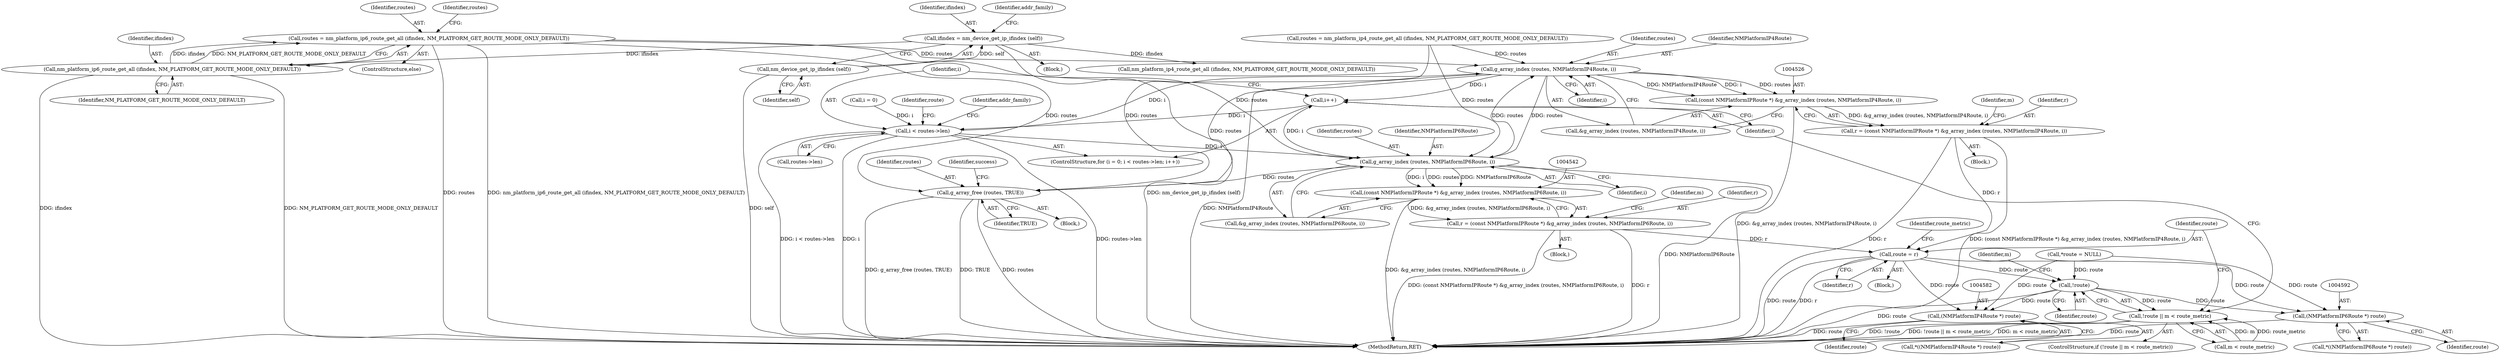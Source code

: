 digraph "0_NetworkManager_d5fc88e573fa58b93034b04d35a2454f5d28cad9@pointer" {
"1004487" [label="(Call,routes = nm_platform_ip6_route_get_all (ifindex, NM_PLATFORM_GET_ROUTE_MODE_ONLY_DEFAULT))"];
"1004489" [label="(Call,nm_platform_ip6_route_get_all (ifindex, NM_PLATFORM_GET_ROUTE_MODE_ONLY_DEFAULT))"];
"1004472" [label="(Call,ifindex = nm_device_get_ip_ifindex (self))"];
"1004474" [label="(Call,nm_device_get_ip_ifindex (self))"];
"1004528" [label="(Call,g_array_index (routes, NMPlatformIP4Route, i))"];
"1004515" [label="(Call,i++)"];
"1004510" [label="(Call,i < routes->len)"];
"1004544" [label="(Call,g_array_index (routes, NMPlatformIP6Route, i))"];
"1004541" [label="(Call,(const NMPlatformIPRoute *) &g_array_index (routes, NMPlatformIP6Route, i))"];
"1004539" [label="(Call,r = (const NMPlatformIPRoute *) &g_array_index (routes, NMPlatformIP6Route, i))"];
"1004562" [label="(Call,route = r)"];
"1004556" [label="(Call,!route)"];
"1004555" [label="(Call,!route || m < route_metric)"];
"1004581" [label="(Call,(NMPlatformIP4Route *) route)"];
"1004591" [label="(Call,(NMPlatformIP6Route *) route)"];
"1004597" [label="(Call,g_array_free (routes, TRUE))"];
"1004525" [label="(Call,(const NMPlatformIPRoute *) &g_array_index (routes, NMPlatformIP4Route, i))"];
"1004523" [label="(Call,r = (const NMPlatformIPRoute *) &g_array_index (routes, NMPlatformIP4Route, i))"];
"1004538" [label="(Block,)"];
"1004522" [label="(Block,)"];
"1004488" [label="(Identifier,routes)"];
"1004473" [label="(Identifier,ifindex)"];
"1004598" [label="(Identifier,routes)"];
"1004564" [label="(Identifier,r)"];
"1004563" [label="(Identifier,route)"];
"1004557" [label="(Identifier,route)"];
"1004546" [label="(Identifier,NMPlatformIP6Route)"];
"1004558" [label="(Call,m < route_metric)"];
"1004524" [label="(Identifier,r)"];
"1004494" [label="(Block,)"];
"1004466" [label="(Block,)"];
"1004529" [label="(Identifier,routes)"];
"1004520" [label="(Identifier,addr_family)"];
"1004525" [label="(Call,(const NMPlatformIPRoute *) &g_array_index (routes, NMPlatformIP4Route, i))"];
"1004507" [label="(Call,i = 0)"];
"1004597" [label="(Call,g_array_free (routes, TRUE))"];
"1004543" [label="(Call,&g_array_index (routes, NMPlatformIP6Route, i))"];
"1004545" [label="(Identifier,routes)"];
"1004556" [label="(Call,!route)"];
"1004474" [label="(Call,nm_device_get_ip_ifindex (self))"];
"1004523" [label="(Call,r = (const NMPlatformIPRoute *) &g_array_index (routes, NMPlatformIP4Route, i))"];
"1004512" [label="(Call,routes->len)"];
"1004561" [label="(Block,)"];
"1004483" [label="(Call,nm_platform_ip4_route_get_all (ifindex, NM_PLATFORM_GET_ROUTE_MODE_ONLY_DEFAULT))"];
"1004472" [label="(Call,ifindex = nm_device_get_ip_ifindex (self))"];
"1004501" [label="(Call,*route = NULL)"];
"1004580" [label="(Call,*((NMPlatformIP4Route *) route))"];
"1004493" [label="(Identifier,routes)"];
"1004533" [label="(Identifier,m)"];
"1004487" [label="(Call,routes = nm_platform_ip6_route_get_all (ifindex, NM_PLATFORM_GET_ROUTE_MODE_ONLY_DEFAULT))"];
"1004591" [label="(Call,(NMPlatformIP6Route *) route)"];
"1004486" [label="(ControlStructure,else)"];
"1004511" [label="(Identifier,i)"];
"1004541" [label="(Call,(const NMPlatformIPRoute *) &g_array_index (routes, NMPlatformIP6Route, i))"];
"1004599" [label="(Identifier,TRUE)"];
"1004490" [label="(Identifier,ifindex)"];
"1004555" [label="(Call,!route || m < route_metric)"];
"1004515" [label="(Call,i++)"];
"1004549" [label="(Identifier,m)"];
"1004559" [label="(Identifier,m)"];
"1004562" [label="(Call,route = r)"];
"1004489" [label="(Call,nm_platform_ip6_route_get_all (ifindex, NM_PLATFORM_GET_ROUTE_MODE_ONLY_DEFAULT))"];
"1004566" [label="(Identifier,route_metric)"];
"1004539" [label="(Call,r = (const NMPlatformIPRoute *) &g_array_index (routes, NMPlatformIP6Route, i))"];
"1004530" [label="(Identifier,NMPlatformIP4Route)"];
"1004554" [label="(ControlStructure,if (!route || m < route_metric))"];
"1004491" [label="(Identifier,NM_PLATFORM_GET_ROUTE_MODE_ONLY_DEFAULT)"];
"1004506" [label="(ControlStructure,for (i = 0; i < routes->len; i++))"];
"1004547" [label="(Identifier,i)"];
"1004583" [label="(Identifier,route)"];
"1004510" [label="(Call,i < routes->len)"];
"1004593" [label="(Identifier,route)"];
"1004544" [label="(Call,g_array_index (routes, NMPlatformIP6Route, i))"];
"1004479" [label="(Identifier,addr_family)"];
"1004528" [label="(Call,g_array_index (routes, NMPlatformIP4Route, i))"];
"1004601" [label="(Identifier,success)"];
"1004540" [label="(Identifier,r)"];
"1004481" [label="(Call,routes = nm_platform_ip4_route_get_all (ifindex, NM_PLATFORM_GET_ROUTE_MODE_ONLY_DEFAULT))"];
"1004581" [label="(Call,(NMPlatformIP4Route *) route)"];
"1004527" [label="(Call,&g_array_index (routes, NMPlatformIP4Route, i))"];
"1007368" [label="(MethodReturn,RET)"];
"1004475" [label="(Identifier,self)"];
"1004569" [label="(Identifier,route)"];
"1004531" [label="(Identifier,i)"];
"1004590" [label="(Call,*((NMPlatformIP6Route *) route))"];
"1004516" [label="(Identifier,i)"];
"1004487" -> "1004486"  [label="AST: "];
"1004487" -> "1004489"  [label="CFG: "];
"1004488" -> "1004487"  [label="AST: "];
"1004489" -> "1004487"  [label="AST: "];
"1004493" -> "1004487"  [label="CFG: "];
"1004487" -> "1007368"  [label="DDG: routes"];
"1004487" -> "1007368"  [label="DDG: nm_platform_ip6_route_get_all (ifindex, NM_PLATFORM_GET_ROUTE_MODE_ONLY_DEFAULT)"];
"1004489" -> "1004487"  [label="DDG: ifindex"];
"1004489" -> "1004487"  [label="DDG: NM_PLATFORM_GET_ROUTE_MODE_ONLY_DEFAULT"];
"1004487" -> "1004528"  [label="DDG: routes"];
"1004487" -> "1004544"  [label="DDG: routes"];
"1004487" -> "1004597"  [label="DDG: routes"];
"1004489" -> "1004491"  [label="CFG: "];
"1004490" -> "1004489"  [label="AST: "];
"1004491" -> "1004489"  [label="AST: "];
"1004489" -> "1007368"  [label="DDG: ifindex"];
"1004489" -> "1007368"  [label="DDG: NM_PLATFORM_GET_ROUTE_MODE_ONLY_DEFAULT"];
"1004472" -> "1004489"  [label="DDG: ifindex"];
"1004472" -> "1004466"  [label="AST: "];
"1004472" -> "1004474"  [label="CFG: "];
"1004473" -> "1004472"  [label="AST: "];
"1004474" -> "1004472"  [label="AST: "];
"1004479" -> "1004472"  [label="CFG: "];
"1004472" -> "1007368"  [label="DDG: nm_device_get_ip_ifindex (self)"];
"1004474" -> "1004472"  [label="DDG: self"];
"1004472" -> "1004483"  [label="DDG: ifindex"];
"1004474" -> "1004475"  [label="CFG: "];
"1004475" -> "1004474"  [label="AST: "];
"1004474" -> "1007368"  [label="DDG: self"];
"1004528" -> "1004527"  [label="AST: "];
"1004528" -> "1004531"  [label="CFG: "];
"1004529" -> "1004528"  [label="AST: "];
"1004530" -> "1004528"  [label="AST: "];
"1004531" -> "1004528"  [label="AST: "];
"1004527" -> "1004528"  [label="CFG: "];
"1004528" -> "1007368"  [label="DDG: NMPlatformIP4Route"];
"1004528" -> "1004515"  [label="DDG: i"];
"1004528" -> "1004525"  [label="DDG: routes"];
"1004528" -> "1004525"  [label="DDG: NMPlatformIP4Route"];
"1004528" -> "1004525"  [label="DDG: i"];
"1004544" -> "1004528"  [label="DDG: routes"];
"1004481" -> "1004528"  [label="DDG: routes"];
"1004510" -> "1004528"  [label="DDG: i"];
"1004528" -> "1004544"  [label="DDG: routes"];
"1004528" -> "1004597"  [label="DDG: routes"];
"1004515" -> "1004506"  [label="AST: "];
"1004515" -> "1004516"  [label="CFG: "];
"1004516" -> "1004515"  [label="AST: "];
"1004511" -> "1004515"  [label="CFG: "];
"1004515" -> "1004510"  [label="DDG: i"];
"1004544" -> "1004515"  [label="DDG: i"];
"1004510" -> "1004506"  [label="AST: "];
"1004510" -> "1004512"  [label="CFG: "];
"1004511" -> "1004510"  [label="AST: "];
"1004512" -> "1004510"  [label="AST: "];
"1004520" -> "1004510"  [label="CFG: "];
"1004569" -> "1004510"  [label="CFG: "];
"1004510" -> "1007368"  [label="DDG: routes->len"];
"1004510" -> "1007368"  [label="DDG: i < routes->len"];
"1004510" -> "1007368"  [label="DDG: i"];
"1004507" -> "1004510"  [label="DDG: i"];
"1004510" -> "1004544"  [label="DDG: i"];
"1004544" -> "1004543"  [label="AST: "];
"1004544" -> "1004547"  [label="CFG: "];
"1004545" -> "1004544"  [label="AST: "];
"1004546" -> "1004544"  [label="AST: "];
"1004547" -> "1004544"  [label="AST: "];
"1004543" -> "1004544"  [label="CFG: "];
"1004544" -> "1007368"  [label="DDG: NMPlatformIP6Route"];
"1004544" -> "1004541"  [label="DDG: routes"];
"1004544" -> "1004541"  [label="DDG: NMPlatformIP6Route"];
"1004544" -> "1004541"  [label="DDG: i"];
"1004481" -> "1004544"  [label="DDG: routes"];
"1004544" -> "1004597"  [label="DDG: routes"];
"1004541" -> "1004539"  [label="AST: "];
"1004541" -> "1004543"  [label="CFG: "];
"1004542" -> "1004541"  [label="AST: "];
"1004543" -> "1004541"  [label="AST: "];
"1004539" -> "1004541"  [label="CFG: "];
"1004541" -> "1007368"  [label="DDG: &g_array_index (routes, NMPlatformIP6Route, i)"];
"1004541" -> "1004539"  [label="DDG: &g_array_index (routes, NMPlatformIP6Route, i)"];
"1004539" -> "1004538"  [label="AST: "];
"1004540" -> "1004539"  [label="AST: "];
"1004549" -> "1004539"  [label="CFG: "];
"1004539" -> "1007368"  [label="DDG: r"];
"1004539" -> "1007368"  [label="DDG: (const NMPlatformIPRoute *) &g_array_index (routes, NMPlatformIP6Route, i)"];
"1004539" -> "1004562"  [label="DDG: r"];
"1004562" -> "1004561"  [label="AST: "];
"1004562" -> "1004564"  [label="CFG: "];
"1004563" -> "1004562"  [label="AST: "];
"1004564" -> "1004562"  [label="AST: "];
"1004566" -> "1004562"  [label="CFG: "];
"1004562" -> "1007368"  [label="DDG: route"];
"1004562" -> "1007368"  [label="DDG: r"];
"1004562" -> "1004556"  [label="DDG: route"];
"1004523" -> "1004562"  [label="DDG: r"];
"1004562" -> "1004581"  [label="DDG: route"];
"1004562" -> "1004591"  [label="DDG: route"];
"1004556" -> "1004555"  [label="AST: "];
"1004556" -> "1004557"  [label="CFG: "];
"1004557" -> "1004556"  [label="AST: "];
"1004559" -> "1004556"  [label="CFG: "];
"1004555" -> "1004556"  [label="CFG: "];
"1004556" -> "1007368"  [label="DDG: route"];
"1004556" -> "1004555"  [label="DDG: route"];
"1004501" -> "1004556"  [label="DDG: route"];
"1004556" -> "1004581"  [label="DDG: route"];
"1004556" -> "1004591"  [label="DDG: route"];
"1004555" -> "1004554"  [label="AST: "];
"1004555" -> "1004558"  [label="CFG: "];
"1004558" -> "1004555"  [label="AST: "];
"1004563" -> "1004555"  [label="CFG: "];
"1004516" -> "1004555"  [label="CFG: "];
"1004555" -> "1007368"  [label="DDG: !route"];
"1004555" -> "1007368"  [label="DDG: !route || m < route_metric"];
"1004555" -> "1007368"  [label="DDG: m < route_metric"];
"1004558" -> "1004555"  [label="DDG: m"];
"1004558" -> "1004555"  [label="DDG: route_metric"];
"1004581" -> "1004580"  [label="AST: "];
"1004581" -> "1004583"  [label="CFG: "];
"1004582" -> "1004581"  [label="AST: "];
"1004583" -> "1004581"  [label="AST: "];
"1004580" -> "1004581"  [label="CFG: "];
"1004581" -> "1007368"  [label="DDG: route"];
"1004501" -> "1004581"  [label="DDG: route"];
"1004591" -> "1004590"  [label="AST: "];
"1004591" -> "1004593"  [label="CFG: "];
"1004592" -> "1004591"  [label="AST: "];
"1004593" -> "1004591"  [label="AST: "];
"1004590" -> "1004591"  [label="CFG: "];
"1004591" -> "1007368"  [label="DDG: route"];
"1004501" -> "1004591"  [label="DDG: route"];
"1004597" -> "1004494"  [label="AST: "];
"1004597" -> "1004599"  [label="CFG: "];
"1004598" -> "1004597"  [label="AST: "];
"1004599" -> "1004597"  [label="AST: "];
"1004601" -> "1004597"  [label="CFG: "];
"1004597" -> "1007368"  [label="DDG: routes"];
"1004597" -> "1007368"  [label="DDG: g_array_free (routes, TRUE)"];
"1004597" -> "1007368"  [label="DDG: TRUE"];
"1004481" -> "1004597"  [label="DDG: routes"];
"1004525" -> "1004523"  [label="AST: "];
"1004525" -> "1004527"  [label="CFG: "];
"1004526" -> "1004525"  [label="AST: "];
"1004527" -> "1004525"  [label="AST: "];
"1004523" -> "1004525"  [label="CFG: "];
"1004525" -> "1007368"  [label="DDG: &g_array_index (routes, NMPlatformIP4Route, i)"];
"1004525" -> "1004523"  [label="DDG: &g_array_index (routes, NMPlatformIP4Route, i)"];
"1004523" -> "1004522"  [label="AST: "];
"1004524" -> "1004523"  [label="AST: "];
"1004533" -> "1004523"  [label="CFG: "];
"1004523" -> "1007368"  [label="DDG: (const NMPlatformIPRoute *) &g_array_index (routes, NMPlatformIP4Route, i)"];
"1004523" -> "1007368"  [label="DDG: r"];
}
